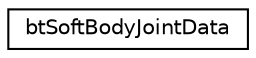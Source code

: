 digraph "Graphical Class Hierarchy"
{
  edge [fontname="Helvetica",fontsize="10",labelfontname="Helvetica",labelfontsize="10"];
  node [fontname="Helvetica",fontsize="10",shape=record];
  rankdir="LR";
  Node1 [label="btSoftBodyJointData",height=0.2,width=0.4,color="black", fillcolor="white", style="filled",URL="$structbt_soft_body_joint_data.html"];
}
